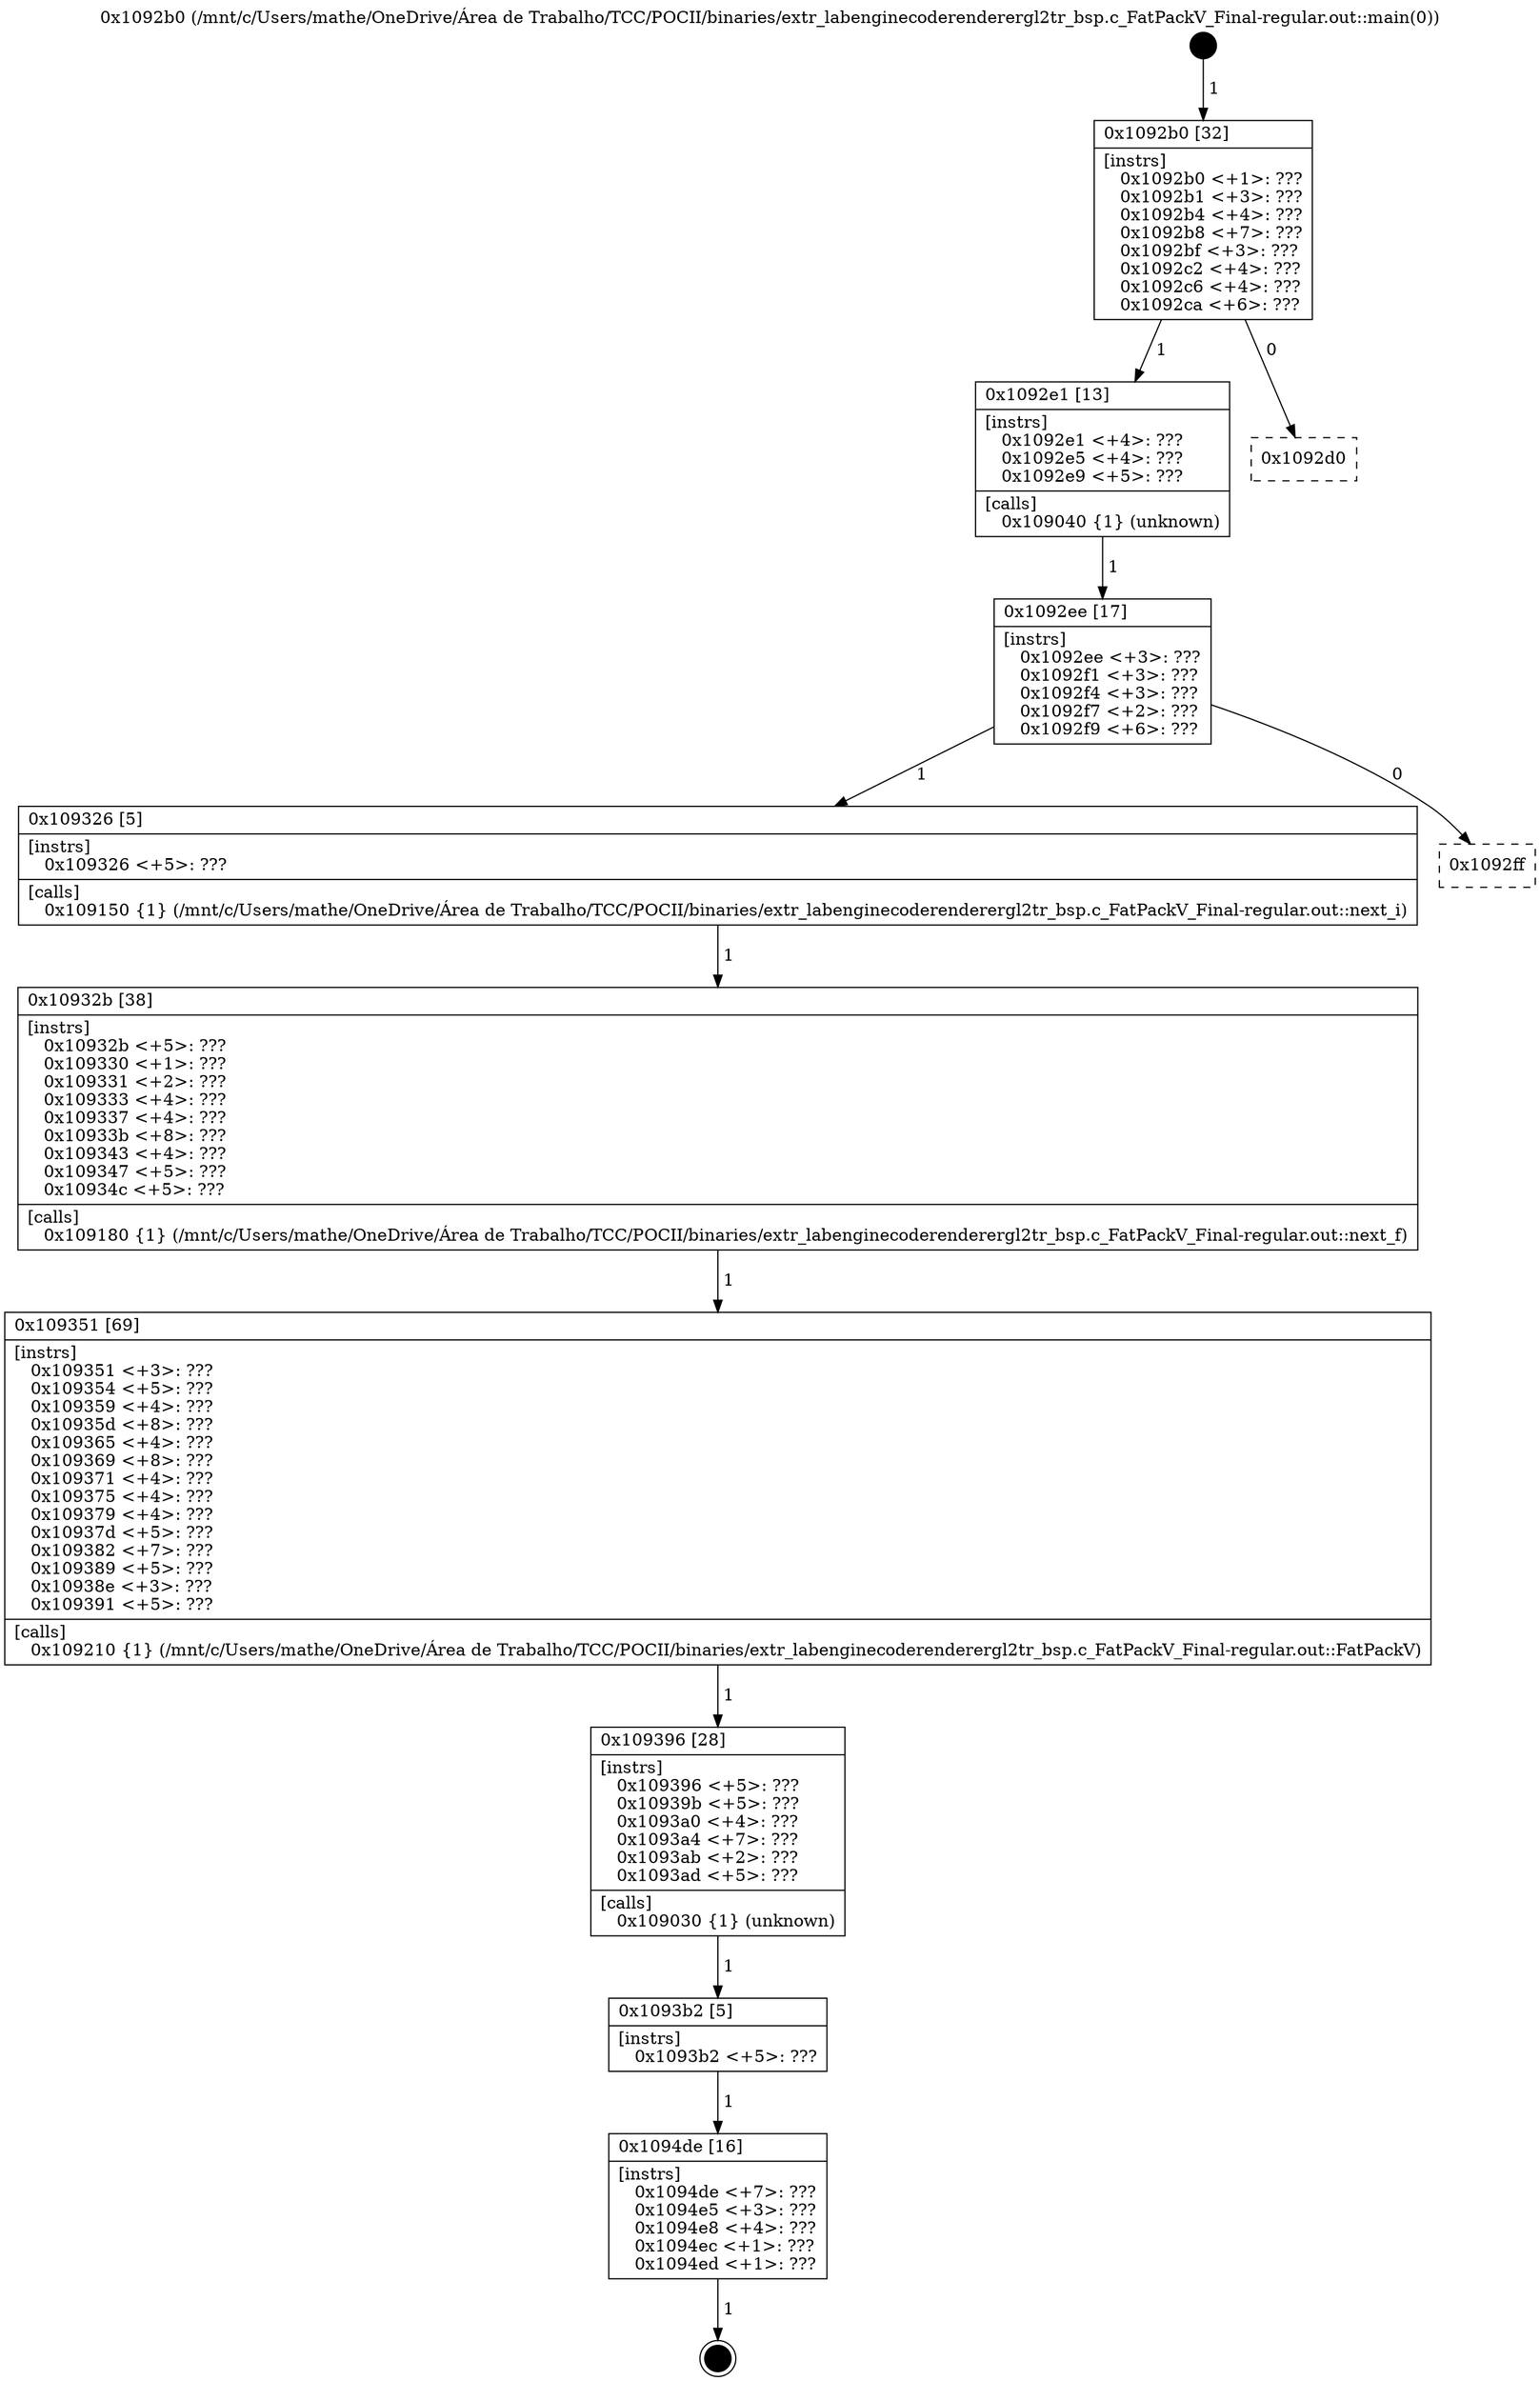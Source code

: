 digraph "0x1092b0" {
  label = "0x1092b0 (/mnt/c/Users/mathe/OneDrive/Área de Trabalho/TCC/POCII/binaries/extr_labenginecoderenderergl2tr_bsp.c_FatPackV_Final-regular.out::main(0))"
  labelloc = "t"
  node[shape=record]

  Entry [label="",width=0.3,height=0.3,shape=circle,fillcolor=black,style=filled]
  "0x1092b0" [label="{
     0x1092b0 [32]\l
     | [instrs]\l
     &nbsp;&nbsp;0x1092b0 \<+1\>: ???\l
     &nbsp;&nbsp;0x1092b1 \<+3\>: ???\l
     &nbsp;&nbsp;0x1092b4 \<+4\>: ???\l
     &nbsp;&nbsp;0x1092b8 \<+7\>: ???\l
     &nbsp;&nbsp;0x1092bf \<+3\>: ???\l
     &nbsp;&nbsp;0x1092c2 \<+4\>: ???\l
     &nbsp;&nbsp;0x1092c6 \<+4\>: ???\l
     &nbsp;&nbsp;0x1092ca \<+6\>: ???\l
  }"]
  "0x1092e1" [label="{
     0x1092e1 [13]\l
     | [instrs]\l
     &nbsp;&nbsp;0x1092e1 \<+4\>: ???\l
     &nbsp;&nbsp;0x1092e5 \<+4\>: ???\l
     &nbsp;&nbsp;0x1092e9 \<+5\>: ???\l
     | [calls]\l
     &nbsp;&nbsp;0x109040 \{1\} (unknown)\l
  }"]
  "0x1092d0" [label="{
     0x1092d0\l
  }", style=dashed]
  "0x1092ee" [label="{
     0x1092ee [17]\l
     | [instrs]\l
     &nbsp;&nbsp;0x1092ee \<+3\>: ???\l
     &nbsp;&nbsp;0x1092f1 \<+3\>: ???\l
     &nbsp;&nbsp;0x1092f4 \<+3\>: ???\l
     &nbsp;&nbsp;0x1092f7 \<+2\>: ???\l
     &nbsp;&nbsp;0x1092f9 \<+6\>: ???\l
  }"]
  "0x109326" [label="{
     0x109326 [5]\l
     | [instrs]\l
     &nbsp;&nbsp;0x109326 \<+5\>: ???\l
     | [calls]\l
     &nbsp;&nbsp;0x109150 \{1\} (/mnt/c/Users/mathe/OneDrive/Área de Trabalho/TCC/POCII/binaries/extr_labenginecoderenderergl2tr_bsp.c_FatPackV_Final-regular.out::next_i)\l
  }"]
  "0x1092ff" [label="{
     0x1092ff\l
  }", style=dashed]
  "0x10932b" [label="{
     0x10932b [38]\l
     | [instrs]\l
     &nbsp;&nbsp;0x10932b \<+5\>: ???\l
     &nbsp;&nbsp;0x109330 \<+1\>: ???\l
     &nbsp;&nbsp;0x109331 \<+2\>: ???\l
     &nbsp;&nbsp;0x109333 \<+4\>: ???\l
     &nbsp;&nbsp;0x109337 \<+4\>: ???\l
     &nbsp;&nbsp;0x10933b \<+8\>: ???\l
     &nbsp;&nbsp;0x109343 \<+4\>: ???\l
     &nbsp;&nbsp;0x109347 \<+5\>: ???\l
     &nbsp;&nbsp;0x10934c \<+5\>: ???\l
     | [calls]\l
     &nbsp;&nbsp;0x109180 \{1\} (/mnt/c/Users/mathe/OneDrive/Área de Trabalho/TCC/POCII/binaries/extr_labenginecoderenderergl2tr_bsp.c_FatPackV_Final-regular.out::next_f)\l
  }"]
  "0x109351" [label="{
     0x109351 [69]\l
     | [instrs]\l
     &nbsp;&nbsp;0x109351 \<+3\>: ???\l
     &nbsp;&nbsp;0x109354 \<+5\>: ???\l
     &nbsp;&nbsp;0x109359 \<+4\>: ???\l
     &nbsp;&nbsp;0x10935d \<+8\>: ???\l
     &nbsp;&nbsp;0x109365 \<+4\>: ???\l
     &nbsp;&nbsp;0x109369 \<+8\>: ???\l
     &nbsp;&nbsp;0x109371 \<+4\>: ???\l
     &nbsp;&nbsp;0x109375 \<+4\>: ???\l
     &nbsp;&nbsp;0x109379 \<+4\>: ???\l
     &nbsp;&nbsp;0x10937d \<+5\>: ???\l
     &nbsp;&nbsp;0x109382 \<+7\>: ???\l
     &nbsp;&nbsp;0x109389 \<+5\>: ???\l
     &nbsp;&nbsp;0x10938e \<+3\>: ???\l
     &nbsp;&nbsp;0x109391 \<+5\>: ???\l
     | [calls]\l
     &nbsp;&nbsp;0x109210 \{1\} (/mnt/c/Users/mathe/OneDrive/Área de Trabalho/TCC/POCII/binaries/extr_labenginecoderenderergl2tr_bsp.c_FatPackV_Final-regular.out::FatPackV)\l
  }"]
  "0x109396" [label="{
     0x109396 [28]\l
     | [instrs]\l
     &nbsp;&nbsp;0x109396 \<+5\>: ???\l
     &nbsp;&nbsp;0x10939b \<+5\>: ???\l
     &nbsp;&nbsp;0x1093a0 \<+4\>: ???\l
     &nbsp;&nbsp;0x1093a4 \<+7\>: ???\l
     &nbsp;&nbsp;0x1093ab \<+2\>: ???\l
     &nbsp;&nbsp;0x1093ad \<+5\>: ???\l
     | [calls]\l
     &nbsp;&nbsp;0x109030 \{1\} (unknown)\l
  }"]
  "0x1093b2" [label="{
     0x1093b2 [5]\l
     | [instrs]\l
     &nbsp;&nbsp;0x1093b2 \<+5\>: ???\l
  }"]
  "0x1094de" [label="{
     0x1094de [16]\l
     | [instrs]\l
     &nbsp;&nbsp;0x1094de \<+7\>: ???\l
     &nbsp;&nbsp;0x1094e5 \<+3\>: ???\l
     &nbsp;&nbsp;0x1094e8 \<+4\>: ???\l
     &nbsp;&nbsp;0x1094ec \<+1\>: ???\l
     &nbsp;&nbsp;0x1094ed \<+1\>: ???\l
  }"]
  Exit [label="",width=0.3,height=0.3,shape=circle,fillcolor=black,style=filled,peripheries=2]
  Entry -> "0x1092b0" [label=" 1"]
  "0x1092b0" -> "0x1092e1" [label=" 1"]
  "0x1092b0" -> "0x1092d0" [label=" 0"]
  "0x1092e1" -> "0x1092ee" [label=" 1"]
  "0x1092ee" -> "0x109326" [label=" 1"]
  "0x1092ee" -> "0x1092ff" [label=" 0"]
  "0x109326" -> "0x10932b" [label=" 1"]
  "0x10932b" -> "0x109351" [label=" 1"]
  "0x109351" -> "0x109396" [label=" 1"]
  "0x109396" -> "0x1093b2" [label=" 1"]
  "0x1093b2" -> "0x1094de" [label=" 1"]
  "0x1094de" -> Exit [label=" 1"]
}
